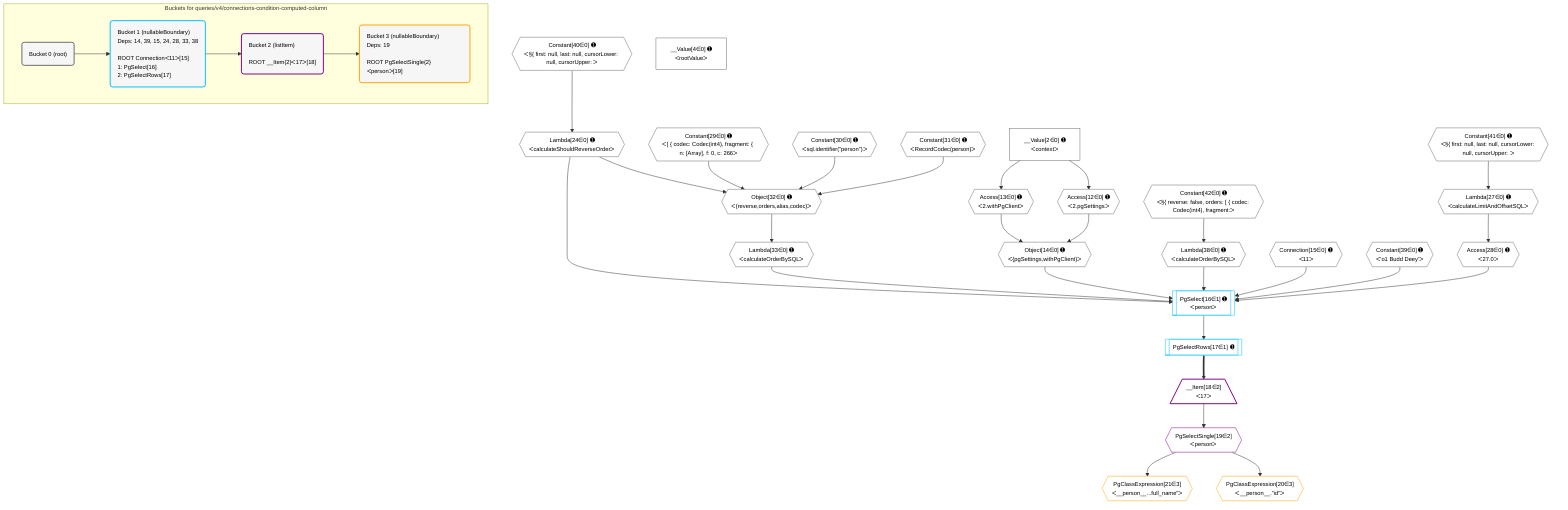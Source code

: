 %%{init: {'themeVariables': { 'fontSize': '12px'}}}%%
graph TD
    classDef path fill:#eee,stroke:#000,color:#000
    classDef plan fill:#fff,stroke-width:1px,color:#000
    classDef itemplan fill:#fff,stroke-width:2px,color:#000
    classDef unbatchedplan fill:#dff,stroke-width:1px,color:#000
    classDef sideeffectplan fill:#fcc,stroke-width:2px,color:#000
    classDef bucket fill:#f6f6f6,color:#000,stroke-width:2px,text-align:left


    %% plan dependencies
    Object32{{"Object[32∈0] ➊<br />ᐸ{reverse,orders,alias,codec}ᐳ"}}:::plan
    Lambda24{{"Lambda[24∈0] ➊<br />ᐸcalculateShouldReverseOrderᐳ"}}:::plan
    Constant29{{"Constant[29∈0] ➊<br />ᐸ[ { codec: Codec(int4), fragment: { n: [Array], f: 0, c: 266ᐳ"}}:::plan
    Constant30{{"Constant[30∈0] ➊<br />ᐸsql.identifier(”person”)ᐳ"}}:::plan
    Constant31{{"Constant[31∈0] ➊<br />ᐸRecordCodec(person)ᐳ"}}:::plan
    Lambda24 & Constant29 & Constant30 & Constant31 --> Object32
    Object14{{"Object[14∈0] ➊<br />ᐸ{pgSettings,withPgClient}ᐳ"}}:::plan
    Access12{{"Access[12∈0] ➊<br />ᐸ2.pgSettingsᐳ"}}:::plan
    Access13{{"Access[13∈0] ➊<br />ᐸ2.withPgClientᐳ"}}:::plan
    Access12 & Access13 --> Object14
    __Value2["__Value[2∈0] ➊<br />ᐸcontextᐳ"]:::plan
    __Value2 --> Access12
    __Value2 --> Access13
    Constant40{{"Constant[40∈0] ➊<br />ᐸ§{ first: null, last: null, cursorLower: null, cursorUpper: ᐳ"}}:::plan
    Constant40 --> Lambda24
    Lambda27{{"Lambda[27∈0] ➊<br />ᐸcalculateLimitAndOffsetSQLᐳ"}}:::plan
    Constant41{{"Constant[41∈0] ➊<br />ᐸ§{ first: null, last: null, cursorLower: null, cursorUpper: ᐳ"}}:::plan
    Constant41 --> Lambda27
    Access28{{"Access[28∈0] ➊<br />ᐸ27.0ᐳ"}}:::plan
    Lambda27 --> Access28
    Lambda33{{"Lambda[33∈0] ➊<br />ᐸcalculateOrderBySQLᐳ"}}:::plan
    Object32 --> Lambda33
    Lambda38{{"Lambda[38∈0] ➊<br />ᐸcalculateOrderBySQLᐳ"}}:::plan
    Constant42{{"Constant[42∈0] ➊<br />ᐸ§{ reverse: false, orders: [ { codec: Codec(int4), fragment:ᐳ"}}:::plan
    Constant42 --> Lambda38
    __Value4["__Value[4∈0] ➊<br />ᐸrootValueᐳ"]:::plan
    Connection15{{"Connection[15∈0] ➊<br />ᐸ11ᐳ"}}:::plan
    Constant39{{"Constant[39∈0] ➊<br />ᐸ'o1 Budd Deey'ᐳ"}}:::plan
    PgSelect16[["PgSelect[16∈1] ➊<br />ᐸpersonᐳ"]]:::plan
    Object14 & Constant39 & Connection15 & Lambda24 & Access28 & Lambda33 & Lambda38 --> PgSelect16
    PgSelectRows17[["PgSelectRows[17∈1] ➊"]]:::plan
    PgSelect16 --> PgSelectRows17
    __Item18[/"__Item[18∈2]<br />ᐸ17ᐳ"\]:::itemplan
    PgSelectRows17 ==> __Item18
    PgSelectSingle19{{"PgSelectSingle[19∈2]<br />ᐸpersonᐳ"}}:::plan
    __Item18 --> PgSelectSingle19
    PgClassExpression20{{"PgClassExpression[20∈3]<br />ᐸ__person__.”id”ᐳ"}}:::plan
    PgSelectSingle19 --> PgClassExpression20
    PgClassExpression21{{"PgClassExpression[21∈3]<br />ᐸ__person__...full_name”ᐳ"}}:::plan
    PgSelectSingle19 --> PgClassExpression21

    %% define steps

    subgraph "Buckets for queries/v4/connections-condition-computed-column"
    Bucket0("Bucket 0 (root)"):::bucket
    classDef bucket0 stroke:#696969
    class Bucket0,__Value2,__Value4,Access12,Access13,Object14,Connection15,Lambda24,Lambda27,Access28,Constant29,Constant30,Constant31,Object32,Lambda33,Lambda38,Constant39,Constant40,Constant41,Constant42 bucket0
    Bucket1("Bucket 1 (nullableBoundary)<br />Deps: 14, 39, 15, 24, 28, 33, 38<br /><br />ROOT Connectionᐸ11ᐳ[15]<br />1: PgSelect[16]<br />2: PgSelectRows[17]"):::bucket
    classDef bucket1 stroke:#00bfff
    class Bucket1,PgSelect16,PgSelectRows17 bucket1
    Bucket2("Bucket 2 (listItem)<br /><br />ROOT __Item{2}ᐸ17ᐳ[18]"):::bucket
    classDef bucket2 stroke:#7f007f
    class Bucket2,__Item18,PgSelectSingle19 bucket2
    Bucket3("Bucket 3 (nullableBoundary)<br />Deps: 19<br /><br />ROOT PgSelectSingle{2}ᐸpersonᐳ[19]"):::bucket
    classDef bucket3 stroke:#ffa500
    class Bucket3,PgClassExpression20,PgClassExpression21 bucket3
    Bucket0 --> Bucket1
    Bucket1 --> Bucket2
    Bucket2 --> Bucket3
    end